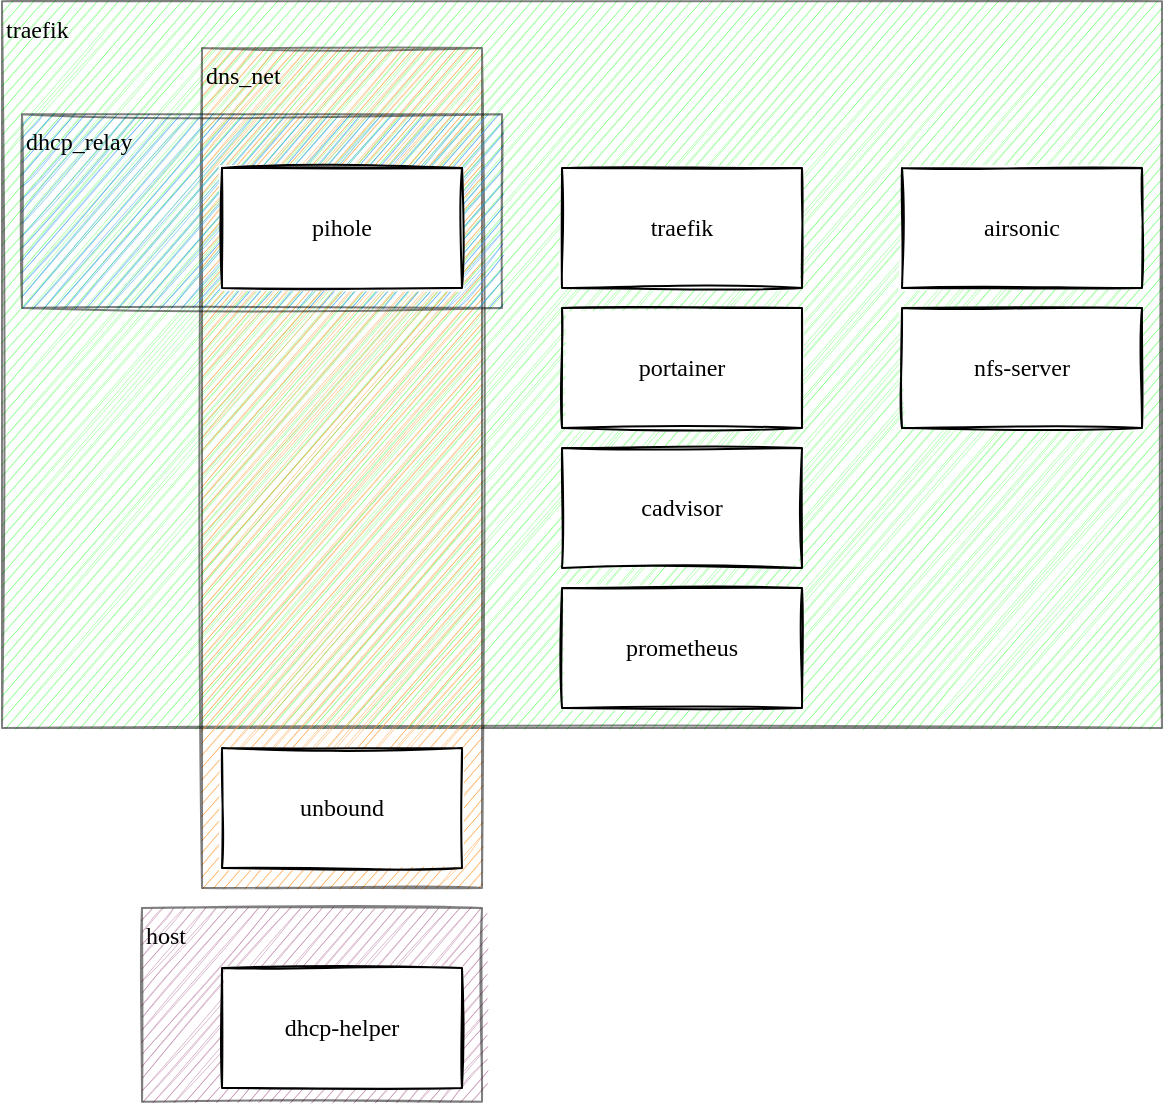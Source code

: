 <mxfile version="15.1.2" type="device"><diagram id="sT5LZynuT6dbD0Jzlu5C" name="Page-1"><mxGraphModel dx="1422" dy="764" grid="1" gridSize="10" guides="1" tooltips="1" connect="1" arrows="1" fold="1" page="1" pageScale="1" pageWidth="827" pageHeight="1169" background="#ffffff" math="0" shadow="0"><root><mxCell id="0"/><mxCell id="1" parent="0"/><mxCell id="821xtmD9xf5PuRsaKh6I-21" value="host" style="whiteSpace=wrap;html=1;strokeWidth=1;align=left;verticalAlign=top;opacity=50;fillColor=#B5739D;spacingLeft=0;rounded=0;glass=0;fontFamily=Roboto Mono;fontSource=https%3A%2F%2Ffonts.googleapis.com%2Fcss%3Ffamily%3DRoboto%2BMono;sketch=1;" parent="1" vertex="1"><mxGeometry x="140" y="730" width="170" height="96.92" as="geometry"/></mxCell><mxCell id="821xtmD9xf5PuRsaKh6I-12" value="traefik" style="strokeWidth=1;align=left;horizontal=1;verticalAlign=top;labelPosition=center;verticalLabelPosition=middle;html=1;whiteSpace=wrap;opacity=50;perimeterSpacing=0;spacingLeft=0;rounded=0;glass=0;fontFamily=Roboto Mono;fontSource=https%3A%2F%2Ffonts.googleapis.com%2Fcss%3Ffamily%3DRoboto%2BMono;sketch=1;fillColor=#66FF66;" parent="1" vertex="1"><mxGeometry x="70" y="276.6" width="580" height="363.4" as="geometry"/></mxCell><mxCell id="821xtmD9xf5PuRsaKh6I-16" value="dns_net" style="whiteSpace=wrap;html=1;strokeWidth=1;align=left;verticalAlign=top;opacity=50;spacingLeft=0;rounded=0;glass=0;fontFamily=Roboto Mono;fontSource=https%3A%2F%2Ffonts.googleapis.com%2Fcss%3Ffamily%3DRoboto%2BMono;sketch=1;fillColor=#FF9933;" parent="1" vertex="1"><mxGeometry x="170" y="300" width="140" height="420" as="geometry"/></mxCell><mxCell id="821xtmD9xf5PuRsaKh6I-14" value="dhcp_relay" style="whiteSpace=wrap;html=1;strokeWidth=1;align=left;verticalAlign=top;opacity=50;fillColor=#3399FF;spacingLeft=0;rounded=0;glass=0;fontFamily=Roboto Mono;fontSource=https%3A%2F%2Ffonts.googleapis.com%2Fcss%3Ffamily%3DRoboto%2BMono;sketch=1;" parent="1" vertex="1"><mxGeometry x="80" y="333.08" width="240" height="96.92" as="geometry"/></mxCell><mxCell id="821xtmD9xf5PuRsaKh6I-2" value="" style="whiteSpace=wrap;html=1;spacingLeft=0;rounded=0;glass=0;fontFamily=Roboto Mono;fontSource=https%3A%2F%2Ffonts.googleapis.com%2Fcss%3Ffamily%3DRoboto%2BMono;sketch=1;" parent="1" vertex="1"><mxGeometry x="180" y="360" width="120" height="60" as="geometry"/></mxCell><mxCell id="821xtmD9xf5PuRsaKh6I-3" value="pihole" style="whiteSpace=wrap;html=1;spacingLeft=0;rounded=0;glass=0;fontFamily=Roboto Mono;fontSource=https%3A%2F%2Ffonts.googleapis.com%2Fcss%3Ffamily%3DRoboto%2BMono;sketch=1;" parent="1" vertex="1"><mxGeometry x="180" y="360" width="120" height="60" as="geometry"/></mxCell><mxCell id="821xtmD9xf5PuRsaKh6I-4" value="dhcp-helper" style="whiteSpace=wrap;html=1;spacingLeft=0;rounded=0;glass=0;fontFamily=Roboto Mono;fontSource=https%3A%2F%2Ffonts.googleapis.com%2Fcss%3Ffamily%3DRoboto%2BMono;sketch=1;" parent="1" vertex="1"><mxGeometry x="180" y="760" width="120" height="60" as="geometry"/></mxCell><mxCell id="821xtmD9xf5PuRsaKh6I-5" value="unbound" style="whiteSpace=wrap;html=1;spacingLeft=0;rounded=0;glass=0;fontFamily=Roboto Mono;fontSource=https%3A%2F%2Ffonts.googleapis.com%2Fcss%3Ffamily%3DRoboto%2BMono;sketch=1;" parent="1" vertex="1"><mxGeometry x="180" y="650" width="120" height="60" as="geometry"/></mxCell><mxCell id="821xtmD9xf5PuRsaKh6I-6" value="traefik" style="whiteSpace=wrap;html=1;spacingLeft=0;rounded=0;glass=0;fontFamily=Roboto Mono;fontSource=https%3A%2F%2Ffonts.googleapis.com%2Fcss%3Ffamily%3DRoboto%2BMono;sketch=1;" parent="1" vertex="1"><mxGeometry x="350" y="360" width="120" height="60" as="geometry"/></mxCell><mxCell id="821xtmD9xf5PuRsaKh6I-7" value="portainer" style="whiteSpace=wrap;html=1;spacingLeft=0;rounded=0;glass=0;fontFamily=Roboto Mono;fontSource=https%3A%2F%2Ffonts.googleapis.com%2Fcss%3Ffamily%3DRoboto%2BMono;sketch=1;" parent="1" vertex="1"><mxGeometry x="350" y="430" width="120" height="60" as="geometry"/></mxCell><mxCell id="821xtmD9xf5PuRsaKh6I-8" value="cadvisor" style="whiteSpace=wrap;html=1;labelBorderColor=none;spacingLeft=0;rounded=0;glass=0;fontFamily=Roboto Mono;fontSource=https%3A%2F%2Ffonts.googleapis.com%2Fcss%3Ffamily%3DRoboto%2BMono;sketch=1;" parent="1" vertex="1"><mxGeometry x="350" y="500" width="120" height="60" as="geometry"/></mxCell><mxCell id="821xtmD9xf5PuRsaKh6I-9" value="prometheus" style="whiteSpace=wrap;html=1;spacingLeft=0;rounded=0;glass=0;fontFamily=Roboto Mono;fontSource=https%3A%2F%2Ffonts.googleapis.com%2Fcss%3Ffamily%3DRoboto%2BMono;sketch=1;" parent="1" vertex="1"><mxGeometry x="350" y="570" width="120" height="60" as="geometry"/></mxCell><mxCell id="821xtmD9xf5PuRsaKh6I-10" value="airsonic" style="whiteSpace=wrap;html=1;spacingLeft=0;rounded=0;glass=0;fontFamily=Roboto Mono;fontSource=https%3A%2F%2Ffonts.googleapis.com%2Fcss%3Ffamily%3DRoboto%2BMono;sketch=1;" parent="1" vertex="1"><mxGeometry x="520" y="360" width="120" height="60" as="geometry"/></mxCell><mxCell id="821xtmD9xf5PuRsaKh6I-11" value="nfs-server" style="whiteSpace=wrap;html=1;spacingLeft=0;rounded=0;glass=0;fontFamily=Roboto Mono;fontSource=https%3A%2F%2Ffonts.googleapis.com%2Fcss%3Ffamily%3DRoboto%2BMono;sketch=1;" parent="1" vertex="1"><mxGeometry x="520" y="430" width="120" height="60" as="geometry"/></mxCell></root></mxGraphModel></diagram></mxfile>